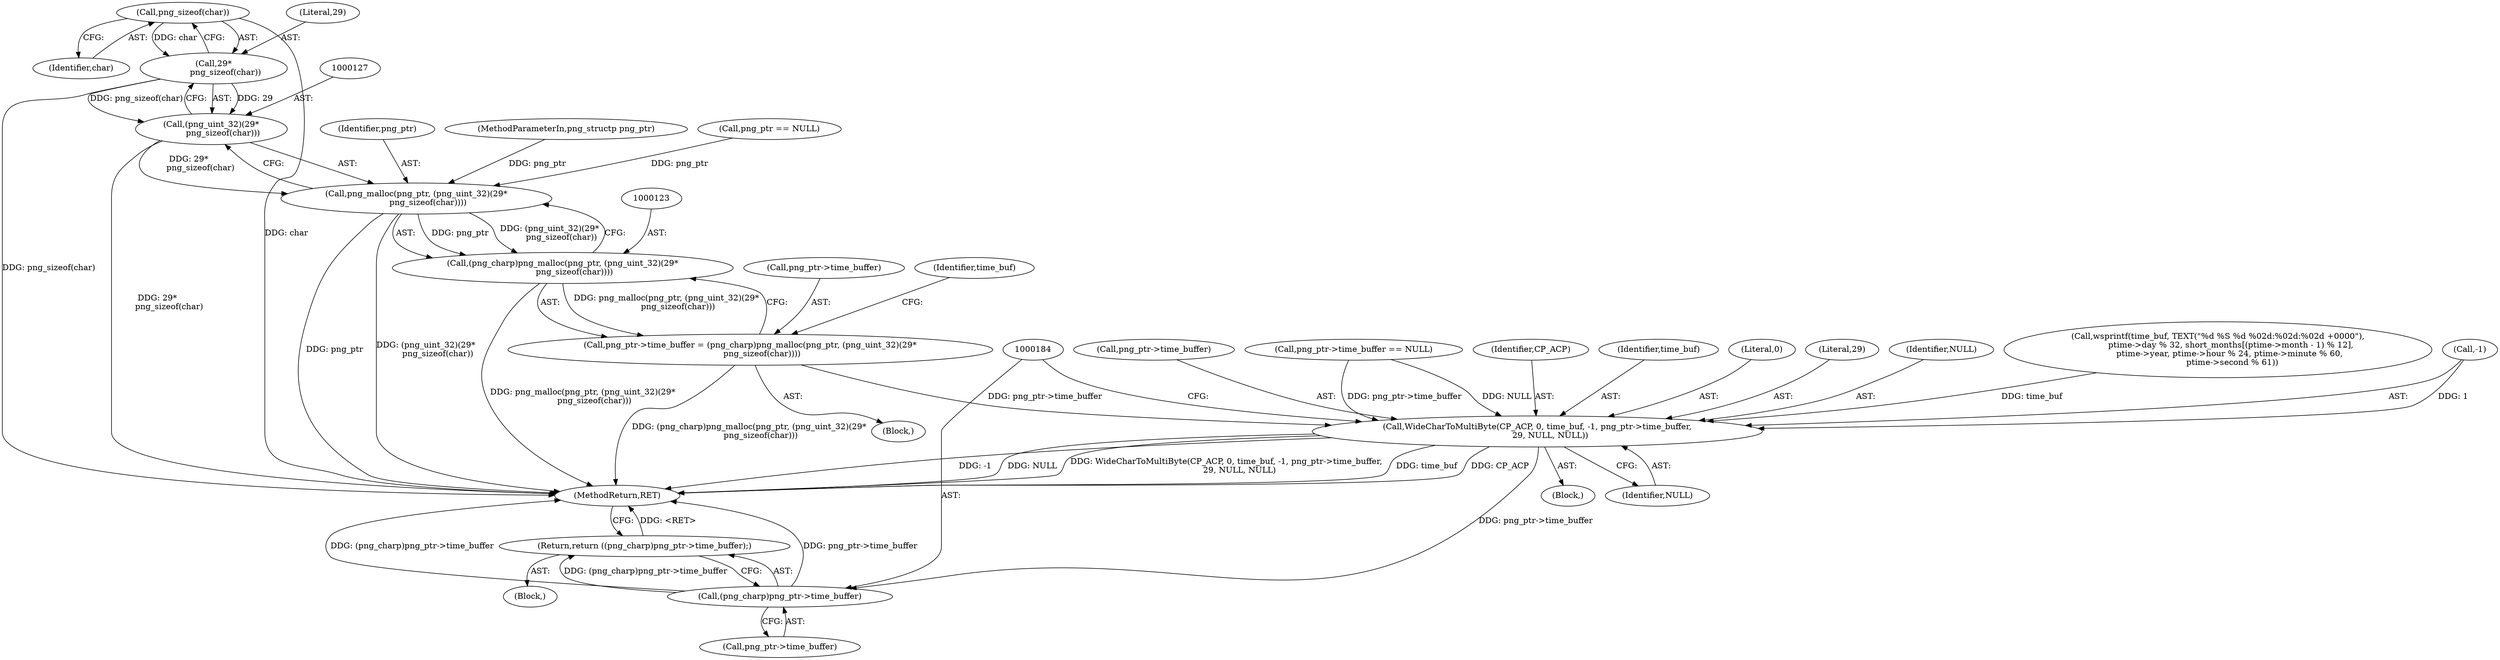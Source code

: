 digraph "0_Chrome_7f3d85b096f66870a15b37c2f40b219b2e292693@API" {
"1000130" [label="(Call,png_sizeof(char))"];
"1000128" [label="(Call,29*\n         png_sizeof(char))"];
"1000126" [label="(Call,(png_uint_32)(29*\n         png_sizeof(char)))"];
"1000124" [label="(Call,png_malloc(png_ptr, (png_uint_32)(29*\n         png_sizeof(char))))"];
"1000122" [label="(Call,(png_charp)png_malloc(png_ptr, (png_uint_32)(29*\n         png_sizeof(char))))"];
"1000118" [label="(Call,png_ptr->time_buffer = (png_charp)png_malloc(png_ptr, (png_uint_32)(29*\n         png_sizeof(char))))"];
"1000170" [label="(Call,WideCharToMultiByte(CP_ACP, 0, time_buf, -1, png_ptr->time_buffer,\n          29, NULL, NULL))"];
"1000183" [label="(Call,(png_charp)png_ptr->time_buffer)"];
"1000182" [label="(Return,return ((png_charp)png_ptr->time_buffer);)"];
"1000183" [label="(Call,(png_charp)png_ptr->time_buffer)"];
"1000176" [label="(Call,png_ptr->time_buffer)"];
"1000112" [label="(Call,png_ptr->time_buffer == NULL)"];
"1000117" [label="(Block,)"];
"1000171" [label="(Identifier,CP_ACP)"];
"1000173" [label="(Identifier,time_buf)"];
"1000131" [label="(Identifier,char)"];
"1000172" [label="(Literal,0)"];
"1000103" [label="(Block,)"];
"1000179" [label="(Literal,29)"];
"1000126" [label="(Call,(png_uint_32)(29*\n         png_sizeof(char)))"];
"1000128" [label="(Call,29*\n         png_sizeof(char))"];
"1000182" [label="(Return,return ((png_charp)png_ptr->time_buffer);)"];
"1000125" [label="(Identifier,png_ptr)"];
"1000130" [label="(Call,png_sizeof(char))"];
"1000170" [label="(Call,WideCharToMultiByte(CP_ACP, 0, time_buf, -1, png_ptr->time_buffer,\n          29, NULL, NULL))"];
"1000129" [label="(Literal,29)"];
"1000132" [label="(Block,)"];
"1000119" [label="(Call,png_ptr->time_buffer)"];
"1000180" [label="(Identifier,NULL)"];
"1000101" [label="(MethodParameterIn,png_structp png_ptr)"];
"1000181" [label="(Identifier,NULL)"];
"1000134" [label="(Call,wsprintf(time_buf, TEXT(\"%d %S %d %02d:%02d:%02d +0000\"),\n          ptime->day % 32, short_months[(ptime->month - 1) % 12],\n         ptime->year, ptime->hour % 24, ptime->minute % 60,\n           ptime->second % 61))"];
"1000174" [label="(Call,-1)"];
"1000106" [label="(Call,png_ptr == NULL)"];
"1000124" [label="(Call,png_malloc(png_ptr, (png_uint_32)(29*\n         png_sizeof(char))))"];
"1000185" [label="(Call,png_ptr->time_buffer)"];
"1000118" [label="(Call,png_ptr->time_buffer = (png_charp)png_malloc(png_ptr, (png_uint_32)(29*\n         png_sizeof(char))))"];
"1000135" [label="(Identifier,time_buf)"];
"1000122" [label="(Call,(png_charp)png_malloc(png_ptr, (png_uint_32)(29*\n         png_sizeof(char))))"];
"1000188" [label="(MethodReturn,RET)"];
"1000130" -> "1000128"  [label="AST: "];
"1000130" -> "1000131"  [label="CFG: "];
"1000131" -> "1000130"  [label="AST: "];
"1000128" -> "1000130"  [label="CFG: "];
"1000130" -> "1000188"  [label="DDG: char"];
"1000130" -> "1000128"  [label="DDG: char"];
"1000128" -> "1000126"  [label="AST: "];
"1000129" -> "1000128"  [label="AST: "];
"1000126" -> "1000128"  [label="CFG: "];
"1000128" -> "1000188"  [label="DDG: png_sizeof(char)"];
"1000128" -> "1000126"  [label="DDG: 29"];
"1000128" -> "1000126"  [label="DDG: png_sizeof(char)"];
"1000126" -> "1000124"  [label="AST: "];
"1000127" -> "1000126"  [label="AST: "];
"1000124" -> "1000126"  [label="CFG: "];
"1000126" -> "1000188"  [label="DDG: 29*\n         png_sizeof(char)"];
"1000126" -> "1000124"  [label="DDG: 29*\n         png_sizeof(char)"];
"1000124" -> "1000122"  [label="AST: "];
"1000125" -> "1000124"  [label="AST: "];
"1000122" -> "1000124"  [label="CFG: "];
"1000124" -> "1000188"  [label="DDG: png_ptr"];
"1000124" -> "1000188"  [label="DDG: (png_uint_32)(29*\n         png_sizeof(char))"];
"1000124" -> "1000122"  [label="DDG: png_ptr"];
"1000124" -> "1000122"  [label="DDG: (png_uint_32)(29*\n         png_sizeof(char))"];
"1000106" -> "1000124"  [label="DDG: png_ptr"];
"1000101" -> "1000124"  [label="DDG: png_ptr"];
"1000122" -> "1000118"  [label="AST: "];
"1000123" -> "1000122"  [label="AST: "];
"1000118" -> "1000122"  [label="CFG: "];
"1000122" -> "1000188"  [label="DDG: png_malloc(png_ptr, (png_uint_32)(29*\n         png_sizeof(char)))"];
"1000122" -> "1000118"  [label="DDG: png_malloc(png_ptr, (png_uint_32)(29*\n         png_sizeof(char)))"];
"1000118" -> "1000117"  [label="AST: "];
"1000119" -> "1000118"  [label="AST: "];
"1000135" -> "1000118"  [label="CFG: "];
"1000118" -> "1000188"  [label="DDG: (png_charp)png_malloc(png_ptr, (png_uint_32)(29*\n         png_sizeof(char)))"];
"1000118" -> "1000170"  [label="DDG: png_ptr->time_buffer"];
"1000170" -> "1000132"  [label="AST: "];
"1000170" -> "1000181"  [label="CFG: "];
"1000171" -> "1000170"  [label="AST: "];
"1000172" -> "1000170"  [label="AST: "];
"1000173" -> "1000170"  [label="AST: "];
"1000174" -> "1000170"  [label="AST: "];
"1000176" -> "1000170"  [label="AST: "];
"1000179" -> "1000170"  [label="AST: "];
"1000180" -> "1000170"  [label="AST: "];
"1000181" -> "1000170"  [label="AST: "];
"1000184" -> "1000170"  [label="CFG: "];
"1000170" -> "1000188"  [label="DDG: NULL"];
"1000170" -> "1000188"  [label="DDG: WideCharToMultiByte(CP_ACP, 0, time_buf, -1, png_ptr->time_buffer,\n          29, NULL, NULL)"];
"1000170" -> "1000188"  [label="DDG: time_buf"];
"1000170" -> "1000188"  [label="DDG: CP_ACP"];
"1000170" -> "1000188"  [label="DDG: -1"];
"1000134" -> "1000170"  [label="DDG: time_buf"];
"1000174" -> "1000170"  [label="DDG: 1"];
"1000112" -> "1000170"  [label="DDG: png_ptr->time_buffer"];
"1000112" -> "1000170"  [label="DDG: NULL"];
"1000170" -> "1000183"  [label="DDG: png_ptr->time_buffer"];
"1000183" -> "1000182"  [label="AST: "];
"1000183" -> "1000185"  [label="CFG: "];
"1000184" -> "1000183"  [label="AST: "];
"1000185" -> "1000183"  [label="AST: "];
"1000182" -> "1000183"  [label="CFG: "];
"1000183" -> "1000188"  [label="DDG: png_ptr->time_buffer"];
"1000183" -> "1000188"  [label="DDG: (png_charp)png_ptr->time_buffer"];
"1000183" -> "1000182"  [label="DDG: (png_charp)png_ptr->time_buffer"];
"1000182" -> "1000103"  [label="AST: "];
"1000188" -> "1000182"  [label="CFG: "];
"1000182" -> "1000188"  [label="DDG: <RET>"];
}
